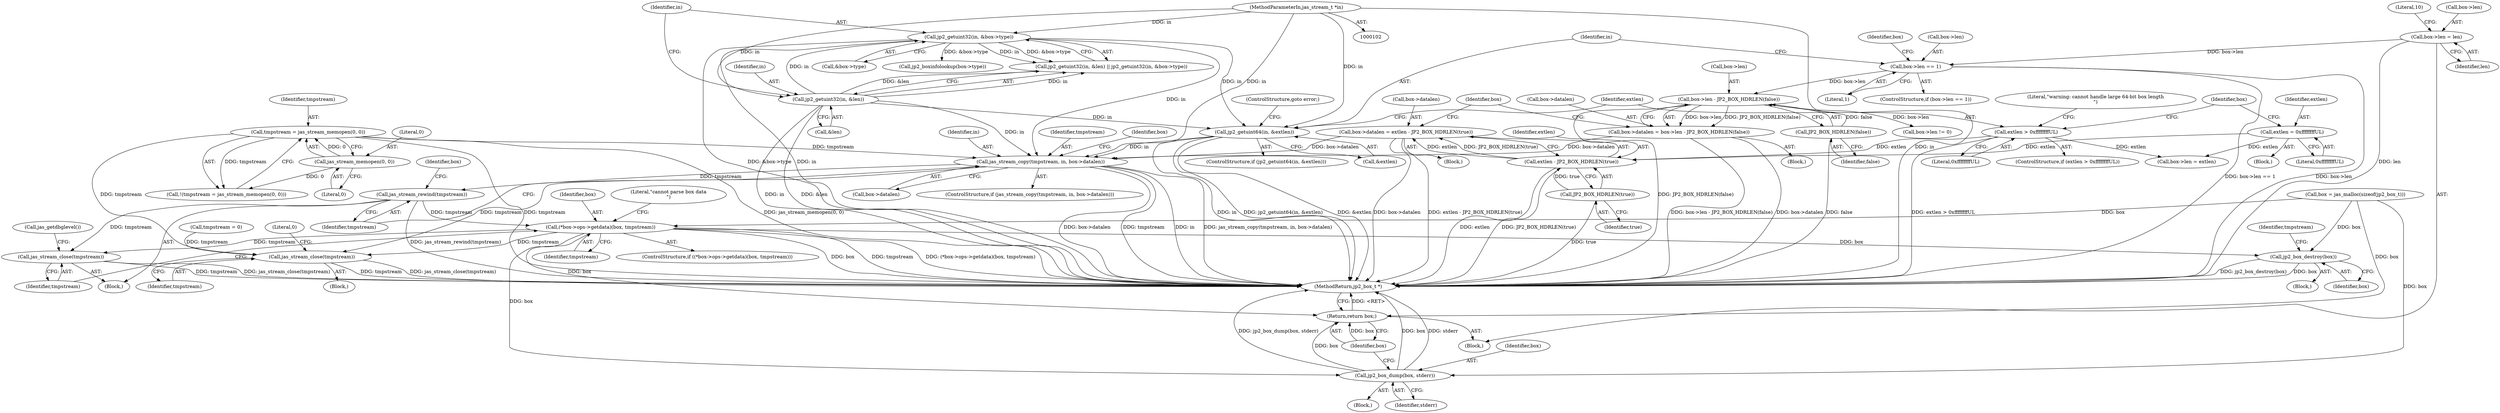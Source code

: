 digraph "0_jasper_e24bdc716c3327b067c551bc6cfb97fd2370358d@API" {
"1000279" [label="(Call,jas_stream_copy(tmpstream, in, box->datalen))"];
"1000271" [label="(Call,tmpstream = jas_stream_memopen(0, 0))"];
"1000273" [label="(Call,jas_stream_memopen(0, 0))"];
"1000199" [label="(Call,jp2_getuint64(in, &extlen))"];
"1000140" [label="(Call,jp2_getuint32(in, &box->type))"];
"1000136" [label="(Call,jp2_getuint32(in, &len))"];
"1000103" [label="(MethodParameterIn,jas_stream_t *in)"];
"1000220" [label="(Call,box->datalen = extlen - JP2_BOX_HDRLEN(true))"];
"1000224" [label="(Call,extlen - JP2_BOX_HDRLEN(true))"];
"1000206" [label="(Call,extlen > 0xffffffffUL)"];
"1000212" [label="(Call,extlen = 0xffffffffUL)"];
"1000226" [label="(Call,JP2_BOX_HDRLEN(true))"];
"1000230" [label="(Call,box->datalen = box->len - JP2_BOX_HDRLEN(false))"];
"1000234" [label="(Call,box->len - JP2_BOX_HDRLEN(false))"];
"1000192" [label="(Call,box->len == 1)"];
"1000167" [label="(Call,box->len = len)"];
"1000238" [label="(Call,JP2_BOX_HDRLEN(false))"];
"1000297" [label="(Call,jas_stream_rewind(tmpstream))"];
"1000307" [label="(Call,(*box->ops->getdata)(box, tmpstream))"];
"1000314" [label="(Call,jas_stream_close(tmpstream))"];
"1000321" [label="(Call,jp2_box_dump(box, stderr))"];
"1000324" [label="(Return,return box;)"];
"1000330" [label="(Call,jp2_box_destroy(box))"];
"1000335" [label="(Call,jas_stream_close(tmpstream))"];
"1000312" [label="(Literal,\"cannot parse box data\n\")"];
"1000339" [label="(MethodReturn,jp2_box_t *)"];
"1000142" [label="(Call,&box->type)"];
"1000232" [label="(Identifier,box)"];
"1000298" [label="(Identifier,tmpstream)"];
"1000334" [label="(Block,)"];
"1000331" [label="(Identifier,box)"];
"1000204" [label="(ControlStructure,goto error;)"];
"1000192" [label="(Call,box->len == 1)"];
"1000213" [label="(Identifier,extlen)"];
"1000215" [label="(Call,box->len = extlen)"];
"1000280" [label="(Identifier,tmpstream)"];
"1000309" [label="(Identifier,tmpstream)"];
"1000282" [label="(Call,box->datalen)"];
"1000224" [label="(Call,extlen - JP2_BOX_HDRLEN(true))"];
"1000271" [label="(Call,tmpstream = jas_stream_memopen(0, 0))"];
"1000140" [label="(Call,jp2_getuint32(in, &box->type))"];
"1000268" [label="(Block,)"];
"1000141" [label="(Identifier,in)"];
"1000114" [label="(Call,tmpstream = 0)"];
"1000196" [label="(Literal,1)"];
"1000136" [label="(Call,jp2_getuint32(in, &len))"];
"1000335" [label="(Call,jas_stream_close(tmpstream))"];
"1000103" [label="(MethodParameterIn,jas_stream_t *in)"];
"1000167" [label="(Call,box->len = len)"];
"1000206" [label="(Call,extlen > 0xffffffffUL)"];
"1000207" [label="(Identifier,extlen)"];
"1000225" [label="(Identifier,extlen)"];
"1000138" [label="(Call,&len)"];
"1000235" [label="(Call,box->len)"];
"1000244" [label="(Identifier,box)"];
"1000279" [label="(Call,jas_stream_copy(tmpstream, in, box->datalen))"];
"1000221" [label="(Call,box->datalen)"];
"1000150" [label="(Call,jp2_boxinfolookup(box->type))"];
"1000135" [label="(Call,jp2_getuint32(in, &len) || jp2_getuint32(in, &box->type))"];
"1000199" [label="(Call,jp2_getuint64(in, &extlen))"];
"1000273" [label="(Call,jas_stream_memopen(0, 0))"];
"1000336" [label="(Identifier,tmpstream)"];
"1000119" [label="(Call,box = jas_malloc(sizeof(jp2_box_t)))"];
"1000230" [label="(Call,box->datalen = box->len - JP2_BOX_HDRLEN(false))"];
"1000307" [label="(Call,(*box->ops->getdata)(box, tmpstream))"];
"1000220" [label="(Call,box->datalen = extlen - JP2_BOX_HDRLEN(true))"];
"1000217" [label="(Identifier,box)"];
"1000320" [label="(Block,)"];
"1000302" [label="(Identifier,box)"];
"1000226" [label="(Call,JP2_BOX_HDRLEN(true))"];
"1000270" [label="(Call,!(tmpstream = jas_stream_memopen(0, 0)))"];
"1000173" [label="(Literal,10)"];
"1000191" [label="(ControlStructure,if (box->len == 1))"];
"1000239" [label="(Identifier,false)"];
"1000137" [label="(Identifier,in)"];
"1000297" [label="(Call,jas_stream_rewind(tmpstream))"];
"1000229" [label="(Block,)"];
"1000198" [label="(ControlStructure,if (jp2_getuint64(in, &extlen)))"];
"1000315" [label="(Identifier,tmpstream)"];
"1000231" [label="(Call,box->datalen)"];
"1000208" [label="(Literal,0xffffffffUL)"];
"1000234" [label="(Call,box->len - JP2_BOX_HDRLEN(false))"];
"1000333" [label="(Identifier,tmpstream)"];
"1000104" [label="(Block,)"];
"1000211" [label="(Literal,\"warning: cannot handle large 64-bit box length\n\")"];
"1000306" [label="(ControlStructure,if ((*box->ops->getdata)(box, tmpstream)))"];
"1000209" [label="(Block,)"];
"1000321" [label="(Call,jp2_box_dump(box, stderr))"];
"1000330" [label="(Call,jp2_box_destroy(box))"];
"1000238" [label="(Call,JP2_BOX_HDRLEN(false))"];
"1000275" [label="(Literal,0)"];
"1000329" [label="(Block,)"];
"1000193" [label="(Call,box->len)"];
"1000197" [label="(Block,)"];
"1000205" [label="(ControlStructure,if (extlen > 0xffffffffUL))"];
"1000278" [label="(ControlStructure,if (jas_stream_copy(tmpstream, in, box->datalen)))"];
"1000318" [label="(Call,jas_getdbglevel())"];
"1000314" [label="(Call,jas_stream_close(tmpstream))"];
"1000324" [label="(Return,return box;)"];
"1000323" [label="(Identifier,stderr)"];
"1000325" [label="(Identifier,box)"];
"1000322" [label="(Identifier,box)"];
"1000242" [label="(Call,box->len != 0)"];
"1000201" [label="(Call,&extlen)"];
"1000338" [label="(Literal,0)"];
"1000200" [label="(Identifier,in)"];
"1000274" [label="(Literal,0)"];
"1000227" [label="(Identifier,true)"];
"1000288" [label="(Identifier,box)"];
"1000212" [label="(Call,extlen = 0xffffffffUL)"];
"1000308" [label="(Identifier,box)"];
"1000168" [label="(Call,box->len)"];
"1000272" [label="(Identifier,tmpstream)"];
"1000214" [label="(Literal,0xffffffffUL)"];
"1000171" [label="(Identifier,len)"];
"1000281" [label="(Identifier,in)"];
"1000279" -> "1000278"  [label="AST: "];
"1000279" -> "1000282"  [label="CFG: "];
"1000280" -> "1000279"  [label="AST: "];
"1000281" -> "1000279"  [label="AST: "];
"1000282" -> "1000279"  [label="AST: "];
"1000288" -> "1000279"  [label="CFG: "];
"1000298" -> "1000279"  [label="CFG: "];
"1000279" -> "1000339"  [label="DDG: box->datalen"];
"1000279" -> "1000339"  [label="DDG: tmpstream"];
"1000279" -> "1000339"  [label="DDG: in"];
"1000279" -> "1000339"  [label="DDG: jas_stream_copy(tmpstream, in, box->datalen)"];
"1000271" -> "1000279"  [label="DDG: tmpstream"];
"1000199" -> "1000279"  [label="DDG: in"];
"1000140" -> "1000279"  [label="DDG: in"];
"1000136" -> "1000279"  [label="DDG: in"];
"1000103" -> "1000279"  [label="DDG: in"];
"1000220" -> "1000279"  [label="DDG: box->datalen"];
"1000230" -> "1000279"  [label="DDG: box->datalen"];
"1000279" -> "1000297"  [label="DDG: tmpstream"];
"1000279" -> "1000335"  [label="DDG: tmpstream"];
"1000271" -> "1000270"  [label="AST: "];
"1000271" -> "1000273"  [label="CFG: "];
"1000272" -> "1000271"  [label="AST: "];
"1000273" -> "1000271"  [label="AST: "];
"1000270" -> "1000271"  [label="CFG: "];
"1000271" -> "1000339"  [label="DDG: jas_stream_memopen(0, 0)"];
"1000271" -> "1000339"  [label="DDG: tmpstream"];
"1000271" -> "1000270"  [label="DDG: tmpstream"];
"1000273" -> "1000271"  [label="DDG: 0"];
"1000271" -> "1000335"  [label="DDG: tmpstream"];
"1000273" -> "1000275"  [label="CFG: "];
"1000274" -> "1000273"  [label="AST: "];
"1000275" -> "1000273"  [label="AST: "];
"1000273" -> "1000270"  [label="DDG: 0"];
"1000199" -> "1000198"  [label="AST: "];
"1000199" -> "1000201"  [label="CFG: "];
"1000200" -> "1000199"  [label="AST: "];
"1000201" -> "1000199"  [label="AST: "];
"1000204" -> "1000199"  [label="CFG: "];
"1000207" -> "1000199"  [label="CFG: "];
"1000199" -> "1000339"  [label="DDG: &extlen"];
"1000199" -> "1000339"  [label="DDG: in"];
"1000199" -> "1000339"  [label="DDG: jp2_getuint64(in, &extlen)"];
"1000140" -> "1000199"  [label="DDG: in"];
"1000136" -> "1000199"  [label="DDG: in"];
"1000103" -> "1000199"  [label="DDG: in"];
"1000140" -> "1000135"  [label="AST: "];
"1000140" -> "1000142"  [label="CFG: "];
"1000141" -> "1000140"  [label="AST: "];
"1000142" -> "1000140"  [label="AST: "];
"1000135" -> "1000140"  [label="CFG: "];
"1000140" -> "1000339"  [label="DDG: &box->type"];
"1000140" -> "1000339"  [label="DDG: in"];
"1000140" -> "1000135"  [label="DDG: in"];
"1000140" -> "1000135"  [label="DDG: &box->type"];
"1000136" -> "1000140"  [label="DDG: in"];
"1000103" -> "1000140"  [label="DDG: in"];
"1000140" -> "1000150"  [label="DDG: &box->type"];
"1000136" -> "1000135"  [label="AST: "];
"1000136" -> "1000138"  [label="CFG: "];
"1000137" -> "1000136"  [label="AST: "];
"1000138" -> "1000136"  [label="AST: "];
"1000141" -> "1000136"  [label="CFG: "];
"1000135" -> "1000136"  [label="CFG: "];
"1000136" -> "1000339"  [label="DDG: &len"];
"1000136" -> "1000339"  [label="DDG: in"];
"1000136" -> "1000135"  [label="DDG: in"];
"1000136" -> "1000135"  [label="DDG: &len"];
"1000103" -> "1000136"  [label="DDG: in"];
"1000103" -> "1000102"  [label="AST: "];
"1000103" -> "1000339"  [label="DDG: in"];
"1000220" -> "1000197"  [label="AST: "];
"1000220" -> "1000224"  [label="CFG: "];
"1000221" -> "1000220"  [label="AST: "];
"1000224" -> "1000220"  [label="AST: "];
"1000244" -> "1000220"  [label="CFG: "];
"1000220" -> "1000339"  [label="DDG: box->datalen"];
"1000220" -> "1000339"  [label="DDG: extlen - JP2_BOX_HDRLEN(true)"];
"1000224" -> "1000220"  [label="DDG: extlen"];
"1000224" -> "1000220"  [label="DDG: JP2_BOX_HDRLEN(true)"];
"1000224" -> "1000226"  [label="CFG: "];
"1000225" -> "1000224"  [label="AST: "];
"1000226" -> "1000224"  [label="AST: "];
"1000224" -> "1000339"  [label="DDG: JP2_BOX_HDRLEN(true)"];
"1000224" -> "1000339"  [label="DDG: extlen"];
"1000206" -> "1000224"  [label="DDG: extlen"];
"1000212" -> "1000224"  [label="DDG: extlen"];
"1000226" -> "1000224"  [label="DDG: true"];
"1000206" -> "1000205"  [label="AST: "];
"1000206" -> "1000208"  [label="CFG: "];
"1000207" -> "1000206"  [label="AST: "];
"1000208" -> "1000206"  [label="AST: "];
"1000211" -> "1000206"  [label="CFG: "];
"1000217" -> "1000206"  [label="CFG: "];
"1000206" -> "1000339"  [label="DDG: extlen > 0xffffffffUL"];
"1000206" -> "1000215"  [label="DDG: extlen"];
"1000212" -> "1000209"  [label="AST: "];
"1000212" -> "1000214"  [label="CFG: "];
"1000213" -> "1000212"  [label="AST: "];
"1000214" -> "1000212"  [label="AST: "];
"1000217" -> "1000212"  [label="CFG: "];
"1000212" -> "1000215"  [label="DDG: extlen"];
"1000226" -> "1000227"  [label="CFG: "];
"1000227" -> "1000226"  [label="AST: "];
"1000226" -> "1000339"  [label="DDG: true"];
"1000230" -> "1000229"  [label="AST: "];
"1000230" -> "1000234"  [label="CFG: "];
"1000231" -> "1000230"  [label="AST: "];
"1000234" -> "1000230"  [label="AST: "];
"1000244" -> "1000230"  [label="CFG: "];
"1000230" -> "1000339"  [label="DDG: box->datalen"];
"1000230" -> "1000339"  [label="DDG: box->len - JP2_BOX_HDRLEN(false)"];
"1000234" -> "1000230"  [label="DDG: box->len"];
"1000234" -> "1000230"  [label="DDG: JP2_BOX_HDRLEN(false)"];
"1000234" -> "1000238"  [label="CFG: "];
"1000235" -> "1000234"  [label="AST: "];
"1000238" -> "1000234"  [label="AST: "];
"1000234" -> "1000339"  [label="DDG: JP2_BOX_HDRLEN(false)"];
"1000192" -> "1000234"  [label="DDG: box->len"];
"1000238" -> "1000234"  [label="DDG: false"];
"1000234" -> "1000242"  [label="DDG: box->len"];
"1000192" -> "1000191"  [label="AST: "];
"1000192" -> "1000196"  [label="CFG: "];
"1000193" -> "1000192"  [label="AST: "];
"1000196" -> "1000192"  [label="AST: "];
"1000200" -> "1000192"  [label="CFG: "];
"1000232" -> "1000192"  [label="CFG: "];
"1000192" -> "1000339"  [label="DDG: box->len"];
"1000192" -> "1000339"  [label="DDG: box->len == 1"];
"1000167" -> "1000192"  [label="DDG: box->len"];
"1000167" -> "1000104"  [label="AST: "];
"1000167" -> "1000171"  [label="CFG: "];
"1000168" -> "1000167"  [label="AST: "];
"1000171" -> "1000167"  [label="AST: "];
"1000173" -> "1000167"  [label="CFG: "];
"1000167" -> "1000339"  [label="DDG: len"];
"1000238" -> "1000239"  [label="CFG: "];
"1000239" -> "1000238"  [label="AST: "];
"1000238" -> "1000339"  [label="DDG: false"];
"1000297" -> "1000268"  [label="AST: "];
"1000297" -> "1000298"  [label="CFG: "];
"1000298" -> "1000297"  [label="AST: "];
"1000302" -> "1000297"  [label="CFG: "];
"1000297" -> "1000339"  [label="DDG: jas_stream_rewind(tmpstream)"];
"1000297" -> "1000307"  [label="DDG: tmpstream"];
"1000297" -> "1000314"  [label="DDG: tmpstream"];
"1000307" -> "1000306"  [label="AST: "];
"1000307" -> "1000309"  [label="CFG: "];
"1000308" -> "1000307"  [label="AST: "];
"1000309" -> "1000307"  [label="AST: "];
"1000312" -> "1000307"  [label="CFG: "];
"1000315" -> "1000307"  [label="CFG: "];
"1000307" -> "1000339"  [label="DDG: tmpstream"];
"1000307" -> "1000339"  [label="DDG: (*box->ops->getdata)(box, tmpstream)"];
"1000307" -> "1000339"  [label="DDG: box"];
"1000119" -> "1000307"  [label="DDG: box"];
"1000307" -> "1000314"  [label="DDG: tmpstream"];
"1000307" -> "1000321"  [label="DDG: box"];
"1000307" -> "1000324"  [label="DDG: box"];
"1000307" -> "1000330"  [label="DDG: box"];
"1000307" -> "1000335"  [label="DDG: tmpstream"];
"1000314" -> "1000268"  [label="AST: "];
"1000314" -> "1000315"  [label="CFG: "];
"1000315" -> "1000314"  [label="AST: "];
"1000318" -> "1000314"  [label="CFG: "];
"1000314" -> "1000339"  [label="DDG: tmpstream"];
"1000314" -> "1000339"  [label="DDG: jas_stream_close(tmpstream)"];
"1000321" -> "1000320"  [label="AST: "];
"1000321" -> "1000323"  [label="CFG: "];
"1000322" -> "1000321"  [label="AST: "];
"1000323" -> "1000321"  [label="AST: "];
"1000325" -> "1000321"  [label="CFG: "];
"1000321" -> "1000339"  [label="DDG: box"];
"1000321" -> "1000339"  [label="DDG: stderr"];
"1000321" -> "1000339"  [label="DDG: jp2_box_dump(box, stderr)"];
"1000119" -> "1000321"  [label="DDG: box"];
"1000321" -> "1000324"  [label="DDG: box"];
"1000324" -> "1000104"  [label="AST: "];
"1000324" -> "1000325"  [label="CFG: "];
"1000325" -> "1000324"  [label="AST: "];
"1000339" -> "1000324"  [label="CFG: "];
"1000324" -> "1000339"  [label="DDG: <RET>"];
"1000325" -> "1000324"  [label="DDG: box"];
"1000119" -> "1000324"  [label="DDG: box"];
"1000330" -> "1000329"  [label="AST: "];
"1000330" -> "1000331"  [label="CFG: "];
"1000331" -> "1000330"  [label="AST: "];
"1000333" -> "1000330"  [label="CFG: "];
"1000330" -> "1000339"  [label="DDG: box"];
"1000330" -> "1000339"  [label="DDG: jp2_box_destroy(box)"];
"1000119" -> "1000330"  [label="DDG: box"];
"1000335" -> "1000334"  [label="AST: "];
"1000335" -> "1000336"  [label="CFG: "];
"1000336" -> "1000335"  [label="AST: "];
"1000338" -> "1000335"  [label="CFG: "];
"1000335" -> "1000339"  [label="DDG: tmpstream"];
"1000335" -> "1000339"  [label="DDG: jas_stream_close(tmpstream)"];
"1000114" -> "1000335"  [label="DDG: tmpstream"];
}
